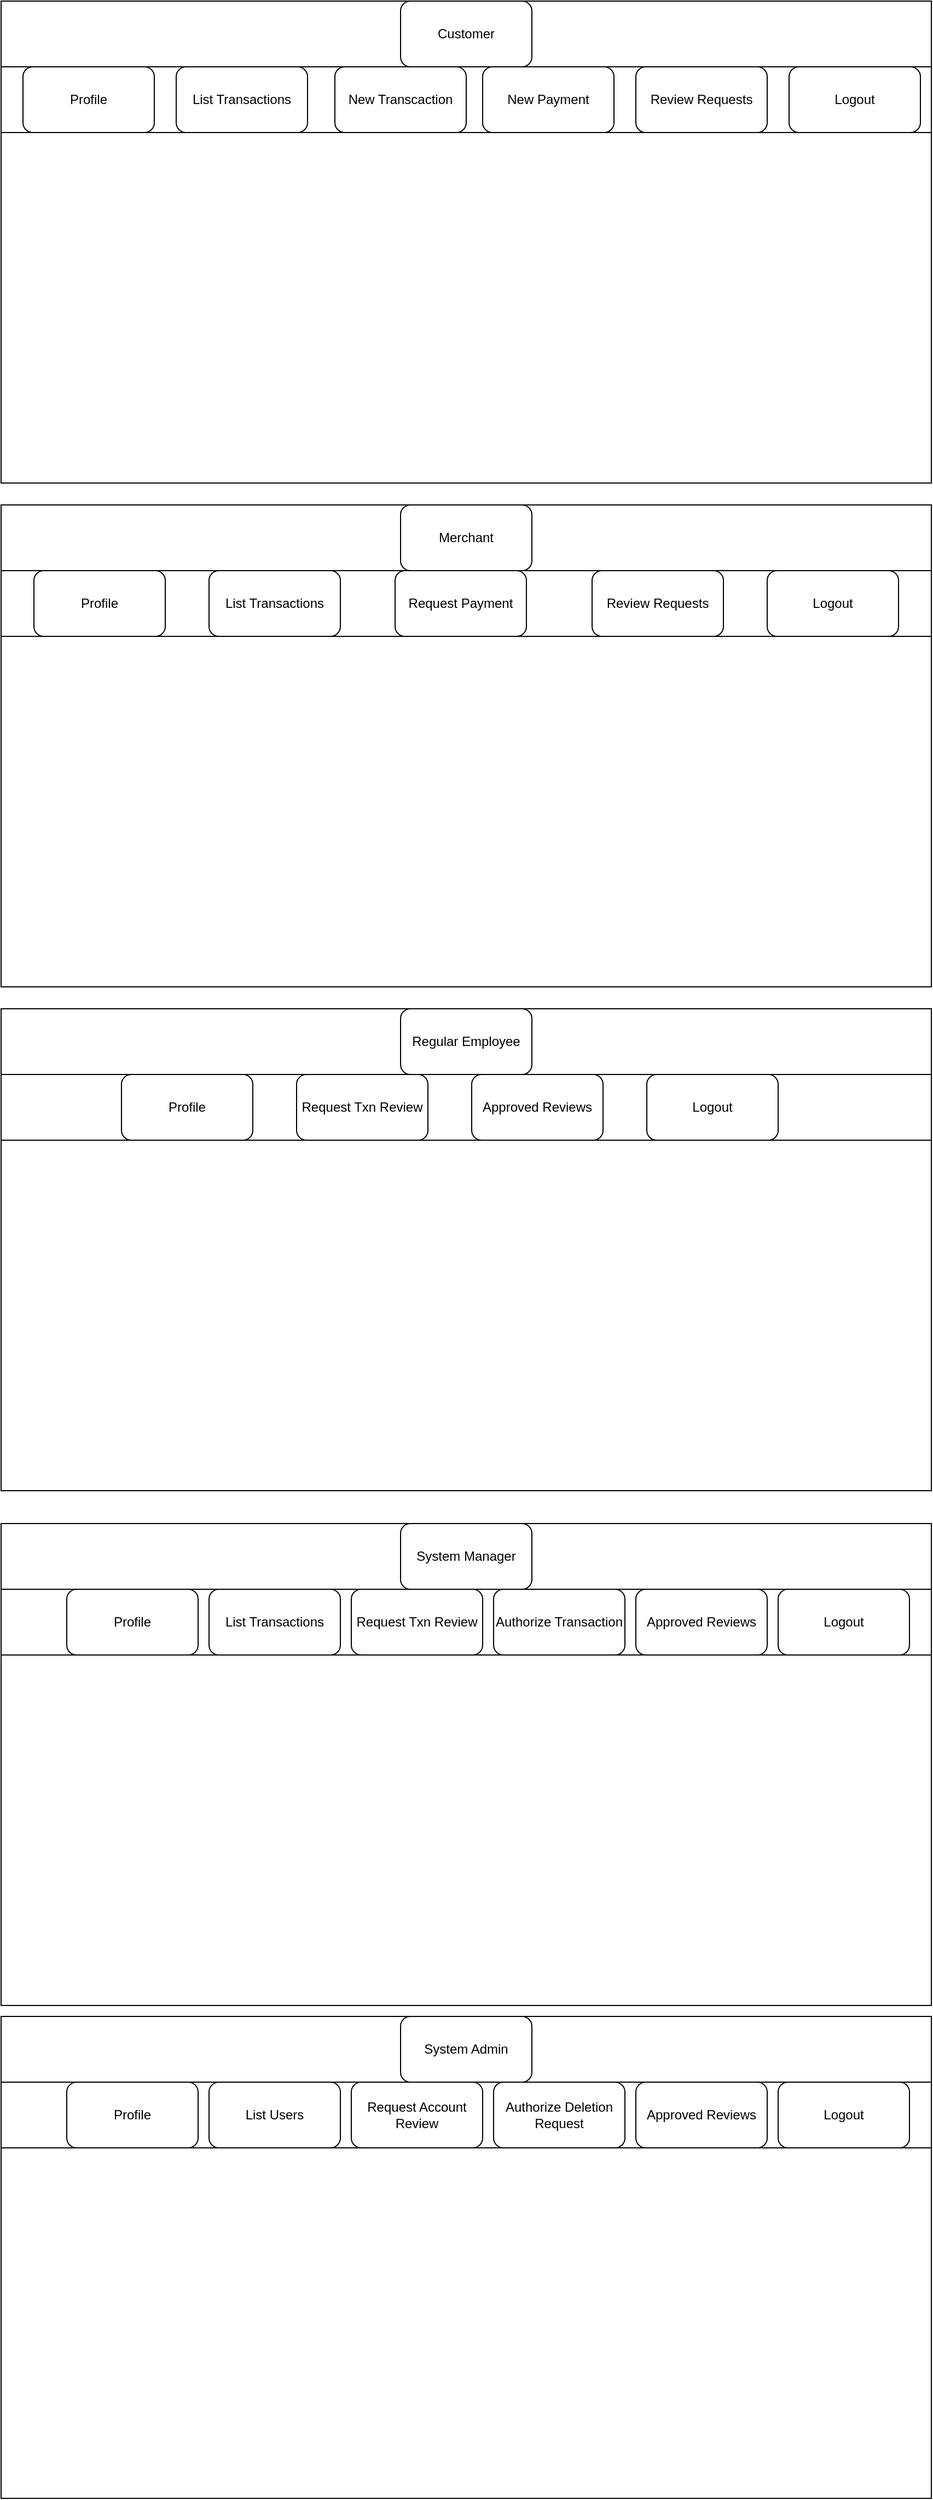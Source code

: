 <mxfile version="24.2.2" type="device">
  <diagram name="Page-1" id="quK-_K29_yYZpArmBf9Z">
    <mxGraphModel dx="1434" dy="3081" grid="1" gridSize="10" guides="1" tooltips="1" connect="1" arrows="1" fold="1" page="1" pageScale="1" pageWidth="850" pageHeight="1100" math="0" shadow="0">
      <root>
        <mxCell id="0" />
        <mxCell id="1" parent="0" />
        <mxCell id="_537F4ddGnLc1pz3b4_u-7" value="" style="rounded=0;whiteSpace=wrap;html=1;" vertex="1" parent="1">
          <mxGeometry y="130" width="850" height="440" as="geometry" />
        </mxCell>
        <mxCell id="_537F4ddGnLc1pz3b4_u-10" value="" style="rounded=0;whiteSpace=wrap;html=1;" vertex="1" parent="1">
          <mxGeometry y="190" width="850" height="60" as="geometry" />
        </mxCell>
        <mxCell id="_537F4ddGnLc1pz3b4_u-12" value="Profile" style="rounded=1;whiteSpace=wrap;html=1;" vertex="1" parent="1">
          <mxGeometry x="60" y="190" width="120" height="60" as="geometry" />
        </mxCell>
        <mxCell id="_537F4ddGnLc1pz3b4_u-13" value="List Transactions" style="rounded=1;whiteSpace=wrap;html=1;" vertex="1" parent="1">
          <mxGeometry x="190" y="190" width="120" height="60" as="geometry" />
        </mxCell>
        <mxCell id="_537F4ddGnLc1pz3b4_u-14" value="Request Txn Review" style="rounded=1;whiteSpace=wrap;html=1;" vertex="1" parent="1">
          <mxGeometry x="320" y="190" width="120" height="60" as="geometry" />
        </mxCell>
        <mxCell id="_537F4ddGnLc1pz3b4_u-15" value="Authorize Transaction" style="rounded=1;whiteSpace=wrap;html=1;" vertex="1" parent="1">
          <mxGeometry x="450" y="190" width="120" height="60" as="geometry" />
        </mxCell>
        <mxCell id="_537F4ddGnLc1pz3b4_u-16" value="Approved Reviews" style="rounded=1;whiteSpace=wrap;html=1;" vertex="1" parent="1">
          <mxGeometry x="580" y="190" width="120" height="60" as="geometry" />
        </mxCell>
        <mxCell id="_537F4ddGnLc1pz3b4_u-17" value="Logout" style="rounded=1;whiteSpace=wrap;html=1;" vertex="1" parent="1">
          <mxGeometry x="710" y="190" width="120" height="60" as="geometry" />
        </mxCell>
        <mxCell id="_537F4ddGnLc1pz3b4_u-19" value="" style="rounded=0;whiteSpace=wrap;html=1;" vertex="1" parent="1">
          <mxGeometry y="580" width="850" height="440" as="geometry" />
        </mxCell>
        <mxCell id="_537F4ddGnLc1pz3b4_u-20" value="" style="rounded=0;whiteSpace=wrap;html=1;" vertex="1" parent="1">
          <mxGeometry y="640" width="850" height="60" as="geometry" />
        </mxCell>
        <mxCell id="_537F4ddGnLc1pz3b4_u-22" value="Profile" style="rounded=1;whiteSpace=wrap;html=1;" vertex="1" parent="1">
          <mxGeometry x="60" y="640" width="120" height="60" as="geometry" />
        </mxCell>
        <mxCell id="_537F4ddGnLc1pz3b4_u-23" value="List Users" style="rounded=1;whiteSpace=wrap;html=1;" vertex="1" parent="1">
          <mxGeometry x="190" y="640" width="120" height="60" as="geometry" />
        </mxCell>
        <mxCell id="_537F4ddGnLc1pz3b4_u-24" value="Request Account Review" style="rounded=1;whiteSpace=wrap;html=1;" vertex="1" parent="1">
          <mxGeometry x="320" y="640" width="120" height="60" as="geometry" />
        </mxCell>
        <mxCell id="_537F4ddGnLc1pz3b4_u-25" value="Authorize Deletion Request" style="rounded=1;whiteSpace=wrap;html=1;" vertex="1" parent="1">
          <mxGeometry x="450" y="640" width="120" height="60" as="geometry" />
        </mxCell>
        <mxCell id="_537F4ddGnLc1pz3b4_u-26" value="Approved Reviews" style="rounded=1;whiteSpace=wrap;html=1;" vertex="1" parent="1">
          <mxGeometry x="580" y="640" width="120" height="60" as="geometry" />
        </mxCell>
        <mxCell id="_537F4ddGnLc1pz3b4_u-27" value="Logout" style="rounded=1;whiteSpace=wrap;html=1;" vertex="1" parent="1">
          <mxGeometry x="710" y="640" width="120" height="60" as="geometry" />
        </mxCell>
        <mxCell id="_537F4ddGnLc1pz3b4_u-29" value="System Admin" style="rounded=1;whiteSpace=wrap;html=1;" vertex="1" parent="1">
          <mxGeometry x="365" y="580" width="120" height="60" as="geometry" />
        </mxCell>
        <mxCell id="_537F4ddGnLc1pz3b4_u-30" value="System Manager" style="rounded=1;whiteSpace=wrap;html=1;" vertex="1" parent="1">
          <mxGeometry x="365" y="130" width="120" height="60" as="geometry" />
        </mxCell>
        <mxCell id="_537F4ddGnLc1pz3b4_u-31" value="" style="rounded=0;whiteSpace=wrap;html=1;" vertex="1" parent="1">
          <mxGeometry y="-340" width="850" height="440" as="geometry" />
        </mxCell>
        <mxCell id="_537F4ddGnLc1pz3b4_u-32" value="" style="rounded=0;whiteSpace=wrap;html=1;" vertex="1" parent="1">
          <mxGeometry y="-280" width="850" height="60" as="geometry" />
        </mxCell>
        <mxCell id="_537F4ddGnLc1pz3b4_u-33" value="Profile" style="rounded=1;whiteSpace=wrap;html=1;" vertex="1" parent="1">
          <mxGeometry x="110" y="-280" width="120" height="60" as="geometry" />
        </mxCell>
        <mxCell id="_537F4ddGnLc1pz3b4_u-37" value="Approved Reviews" style="rounded=1;whiteSpace=wrap;html=1;" vertex="1" parent="1">
          <mxGeometry x="430" y="-280" width="120" height="60" as="geometry" />
        </mxCell>
        <mxCell id="_537F4ddGnLc1pz3b4_u-39" value="Regular Employee" style="rounded=1;whiteSpace=wrap;html=1;" vertex="1" parent="1">
          <mxGeometry x="365" y="-340" width="120" height="60" as="geometry" />
        </mxCell>
        <mxCell id="_537F4ddGnLc1pz3b4_u-40" value="Logout" style="rounded=1;whiteSpace=wrap;html=1;" vertex="1" parent="1">
          <mxGeometry x="590" y="-280" width="120" height="60" as="geometry" />
        </mxCell>
        <mxCell id="_537F4ddGnLc1pz3b4_u-41" value="Request Txn Review" style="rounded=1;whiteSpace=wrap;html=1;" vertex="1" parent="1">
          <mxGeometry x="270" y="-280" width="120" height="60" as="geometry" />
        </mxCell>
        <mxCell id="_537F4ddGnLc1pz3b4_u-49" value="" style="rounded=0;whiteSpace=wrap;html=1;" vertex="1" parent="1">
          <mxGeometry y="-1260" width="850" height="440" as="geometry" />
        </mxCell>
        <mxCell id="_537F4ddGnLc1pz3b4_u-50" value="" style="rounded=0;whiteSpace=wrap;html=1;" vertex="1" parent="1">
          <mxGeometry y="-1200" width="850" height="60" as="geometry" />
        </mxCell>
        <mxCell id="_537F4ddGnLc1pz3b4_u-51" value="Profile" style="rounded=1;whiteSpace=wrap;html=1;" vertex="1" parent="1">
          <mxGeometry x="20" y="-1200" width="120" height="60" as="geometry" />
        </mxCell>
        <mxCell id="_537F4ddGnLc1pz3b4_u-53" value="Customer" style="rounded=1;whiteSpace=wrap;html=1;" vertex="1" parent="1">
          <mxGeometry x="365" y="-1260" width="120" height="60" as="geometry" />
        </mxCell>
        <mxCell id="_537F4ddGnLc1pz3b4_u-54" value="Logout" style="rounded=1;whiteSpace=wrap;html=1;" vertex="1" parent="1">
          <mxGeometry x="720" y="-1200" width="120" height="60" as="geometry" />
        </mxCell>
        <mxCell id="_537F4ddGnLc1pz3b4_u-56" value="List Transactions" style="rounded=1;whiteSpace=wrap;html=1;" vertex="1" parent="1">
          <mxGeometry x="160" y="-1200" width="120" height="60" as="geometry" />
        </mxCell>
        <mxCell id="_537F4ddGnLc1pz3b4_u-57" value="New Transcaction" style="rounded=1;whiteSpace=wrap;html=1;" vertex="1" parent="1">
          <mxGeometry x="305" y="-1200" width="120" height="60" as="geometry" />
        </mxCell>
        <mxCell id="_537F4ddGnLc1pz3b4_u-59" value="New Payment" style="rounded=1;whiteSpace=wrap;html=1;" vertex="1" parent="1">
          <mxGeometry x="440" y="-1200" width="120" height="60" as="geometry" />
        </mxCell>
        <mxCell id="_537F4ddGnLc1pz3b4_u-60" value="Review Requests" style="rounded=1;whiteSpace=wrap;html=1;" vertex="1" parent="1">
          <mxGeometry x="580" y="-1200" width="120" height="60" as="geometry" />
        </mxCell>
        <mxCell id="_537F4ddGnLc1pz3b4_u-70" value="" style="rounded=0;whiteSpace=wrap;html=1;" vertex="1" parent="1">
          <mxGeometry y="-800" width="850" height="440" as="geometry" />
        </mxCell>
        <mxCell id="_537F4ddGnLc1pz3b4_u-71" value="" style="rounded=0;whiteSpace=wrap;html=1;" vertex="1" parent="1">
          <mxGeometry y="-740" width="850" height="60" as="geometry" />
        </mxCell>
        <mxCell id="_537F4ddGnLc1pz3b4_u-72" value="Profile" style="rounded=1;whiteSpace=wrap;html=1;" vertex="1" parent="1">
          <mxGeometry x="30" y="-740" width="120" height="60" as="geometry" />
        </mxCell>
        <mxCell id="_537F4ddGnLc1pz3b4_u-73" value="Merchant" style="rounded=1;whiteSpace=wrap;html=1;" vertex="1" parent="1">
          <mxGeometry x="365" y="-800" width="120" height="60" as="geometry" />
        </mxCell>
        <mxCell id="_537F4ddGnLc1pz3b4_u-74" value="Logout" style="rounded=1;whiteSpace=wrap;html=1;" vertex="1" parent="1">
          <mxGeometry x="700" y="-740" width="120" height="60" as="geometry" />
        </mxCell>
        <mxCell id="_537F4ddGnLc1pz3b4_u-75" value="List Transactions" style="rounded=1;whiteSpace=wrap;html=1;" vertex="1" parent="1">
          <mxGeometry x="190" y="-740" width="120" height="60" as="geometry" />
        </mxCell>
        <mxCell id="_537F4ddGnLc1pz3b4_u-76" value="Request Payment" style="rounded=1;whiteSpace=wrap;html=1;" vertex="1" parent="1">
          <mxGeometry x="360" y="-740" width="120" height="60" as="geometry" />
        </mxCell>
        <mxCell id="_537F4ddGnLc1pz3b4_u-78" value="Review Requests" style="rounded=1;whiteSpace=wrap;html=1;" vertex="1" parent="1">
          <mxGeometry x="540" y="-740" width="120" height="60" as="geometry" />
        </mxCell>
      </root>
    </mxGraphModel>
  </diagram>
</mxfile>

